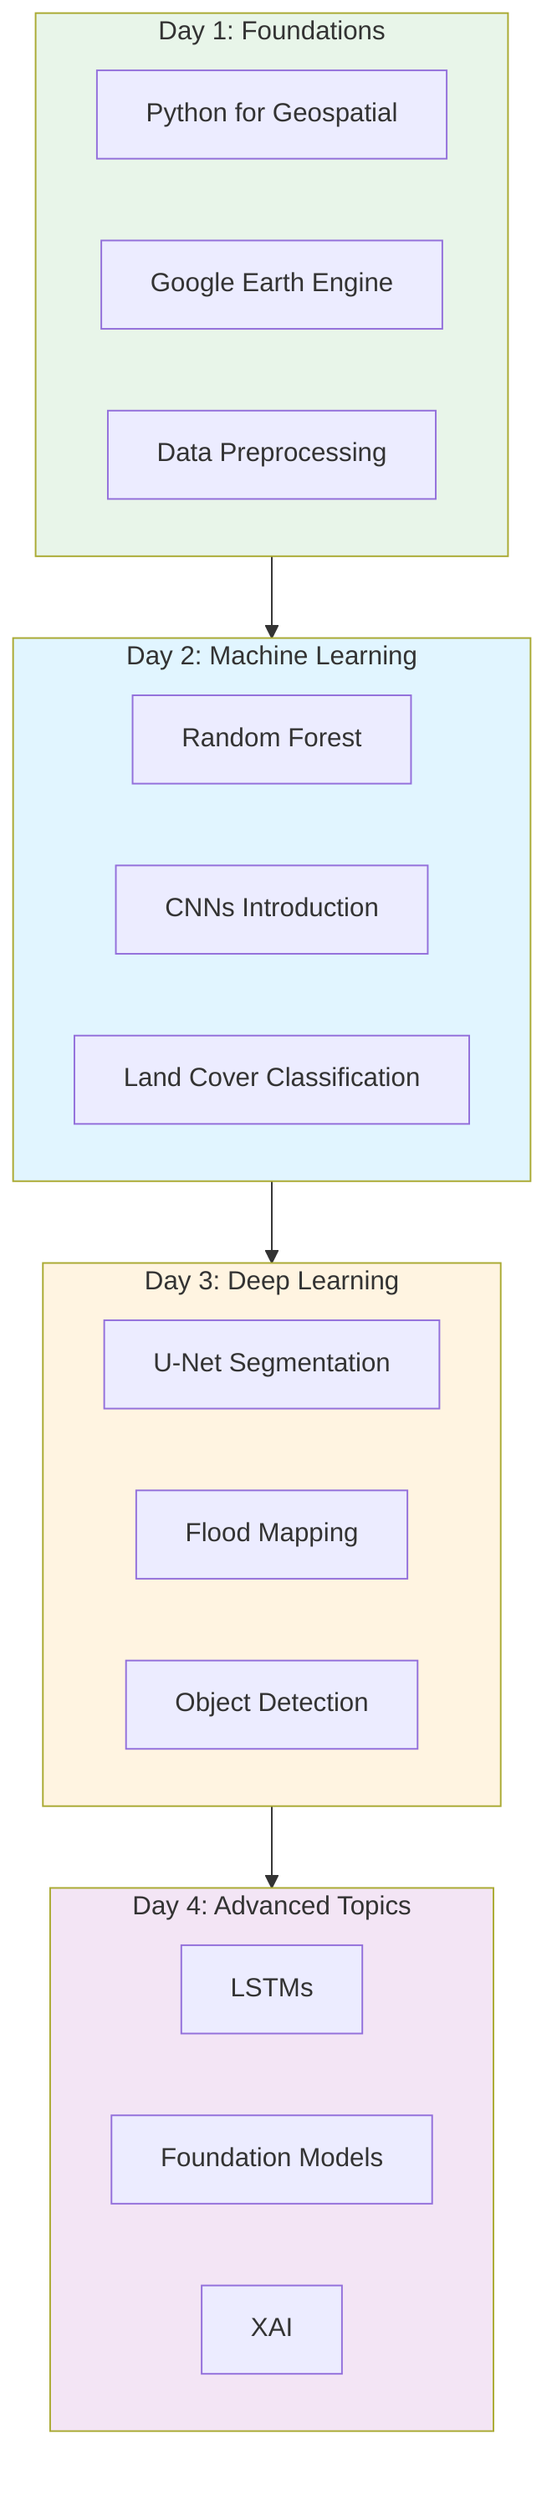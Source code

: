 flowchart TB
    subgraph Day1["Day 1: Foundations"]
        A1[Python for Geospatial]
        A2[Google Earth Engine]
        A3[Data Preprocessing]
    end
    
    subgraph Day2["Day 2: Machine Learning"]
        B1[Random Forest]
        B2[CNNs Introduction]
        B3[Land Cover Classification]
    end
    
    subgraph Day3["Day 3: Deep Learning"]
        C1[U-Net Segmentation]
        C2[Flood Mapping]
        C3[Object Detection]
    end
    
    subgraph Day4["Day 4: Advanced Topics"]
        D1[LSTMs]
        D2[Foundation Models]
        D3[XAI]
    end
    
    Day1 --> Day2
    Day2 --> Day3
    Day3 --> Day4
    
    style Day1 fill:#e8f5e9
    style Day2 fill:#e1f5ff
    style Day3 fill:#fff4e1
    style Day4 fill:#f3e5f5